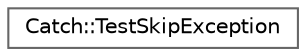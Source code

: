 digraph "Graphical Class Hierarchy"
{
 // LATEX_PDF_SIZE
  bgcolor="transparent";
  edge [fontname=Helvetica,fontsize=10,labelfontname=Helvetica,labelfontsize=10];
  node [fontname=Helvetica,fontsize=10,shape=box,height=0.2,width=0.4];
  rankdir="LR";
  Node0 [id="Node000000",label="Catch::TestSkipException",height=0.2,width=0.4,color="grey40", fillcolor="white", style="filled",URL="$structCatch_1_1TestSkipException.html",tooltip="Used to signal that the remainder of a test should be skipped."];
}

